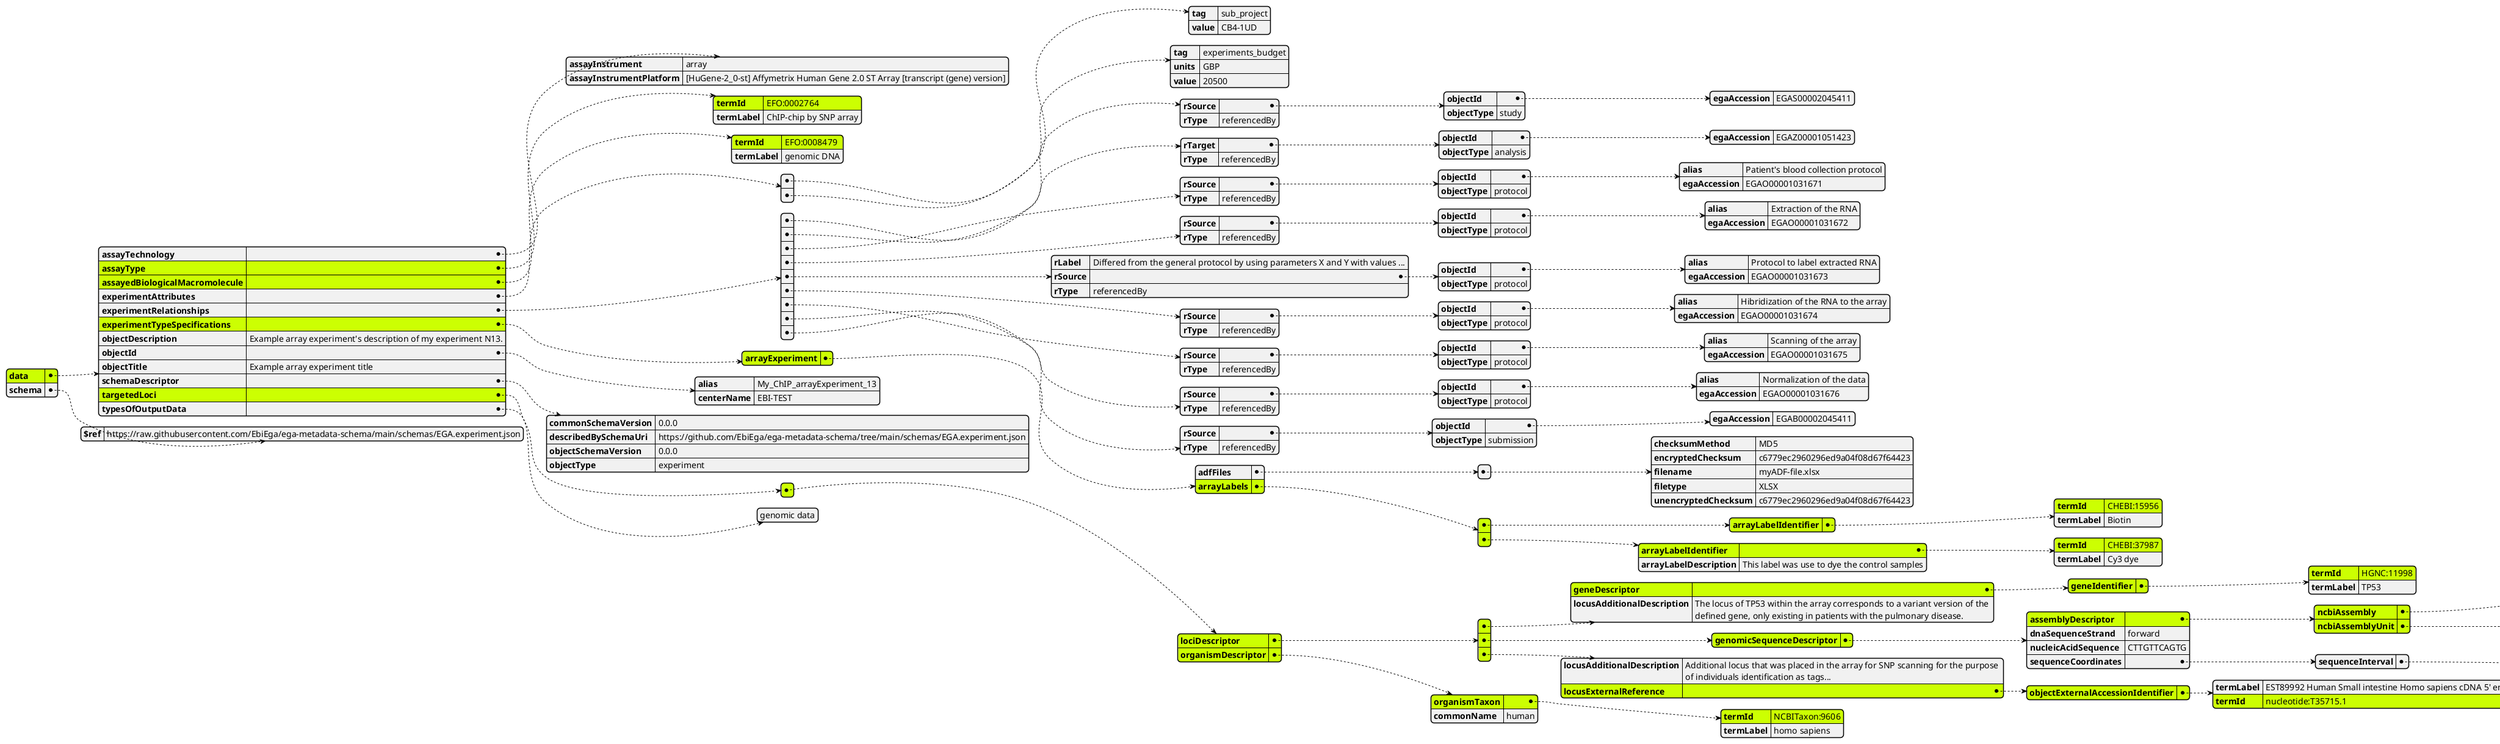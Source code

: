 @startjson
#highlight "data" / "assayType" / "termId"
#highlight "data" / "assayedBiologicalMacromolecule" / "termId"
#highlight "data" / "experimentTypeSpecifications" / "arrayExperiment" / "arrayLabels" / "0" / "arrayLabelIdentifier" / "termId"
#highlight "data" / "experimentTypeSpecifications" / "arrayExperiment" / "arrayLabels" / "1" / "arrayLabelIdentifier" / "termId"
#highlight "data" / "targetedLoci" / "0" / "lociDescriptor" / "0" / "geneDescriptor" / "geneIdentifier" / "termId"
#highlight "data" / "targetedLoci" / "0" / "lociDescriptor" / "1" / "genomicSequenceDescriptor" / "assemblyDescriptor" / "ncbiAssembly" / "termId"
#highlight "data" / "targetedLoci" / "0" / "lociDescriptor" / "1" / "genomicSequenceDescriptor" / "assemblyDescriptor" / "ncbiAssemblyUnit" / "termId"
#highlight "data" / "targetedLoci" / "0" / "lociDescriptor" / "2" / "locusExternalReference" / "objectExternalAccessionIdentifier" / "termId"
#highlight "data" / "targetedLoci" / "0" / "organismDescriptor" / "organismTaxon" / "termId"
#highlight "data"
#highlight "data" / "assayType"
#highlight "data" / "assayedBiologicalMacromolecule"
#highlight "data" / "experimentTypeSpecifications"
#highlight "data" / "experimentTypeSpecifications" / "arrayExperiment"
#highlight "data" / "experimentTypeSpecifications" / "arrayExperiment" / "arrayLabels"
#highlight "data" / "experimentTypeSpecifications" / "arrayExperiment" / "arrayLabels" / "0"
#highlight "data" / "experimentTypeSpecifications" / "arrayExperiment" / "arrayLabels" / "0" / "arrayLabelIdentifier"
#highlight "data" / "experimentTypeSpecifications" / "arrayExperiment" / "arrayLabels" / "1"
#highlight "data" / "experimentTypeSpecifications" / "arrayExperiment" / "arrayLabels" / "1" / "arrayLabelIdentifier"
#highlight "data" / "targetedLoci"
#highlight "data" / "targetedLoci" / "0"
#highlight "data" / "targetedLoci" / "0" / "lociDescriptor"
#highlight "data" / "targetedLoci" / "0" / "lociDescriptor" / "0"
#highlight "data" / "targetedLoci" / "0" / "lociDescriptor" / "0" / "geneDescriptor"
#highlight "data" / "targetedLoci" / "0" / "lociDescriptor" / "0" / "geneDescriptor" / "geneIdentifier"
#highlight "data" / "targetedLoci" / "0" / "lociDescriptor" / "1"
#highlight "data" / "targetedLoci" / "0" / "lociDescriptor" / "1" / "genomicSequenceDescriptor"
#highlight "data" / "targetedLoci" / "0" / "lociDescriptor" / "1" / "genomicSequenceDescriptor" / "assemblyDescriptor"
#highlight "data" / "targetedLoci" / "0" / "lociDescriptor" / "1" / "genomicSequenceDescriptor" / "assemblyDescriptor" / "ncbiAssembly"
#highlight "data" / "targetedLoci" / "0" / "lociDescriptor" / "1" / "genomicSequenceDescriptor" / "assemblyDescriptor" / "ncbiAssemblyUnit"
#highlight "data" / "targetedLoci" / "0" / "lociDescriptor" / "2"
#highlight "data" / "targetedLoci" / "0" / "lociDescriptor" / "2" / "locusExternalReference"
#highlight "data" / "targetedLoci" / "0" / "lociDescriptor" / "2" / "locusExternalReference" / "objectExternalAccessionIdentifier"
#highlight "data" / "targetedLoci" / "0" / "organismDescriptor"
#highlight "data" / "targetedLoci" / "0" / "organismDescriptor" / "organismTaxon"

{
    "data": {
        "assayTechnology": {
            "assayInstrument": "array",
            "assayInstrumentPlatform": "[HuGene-2_0-st] Affymetrix Human Gene 2.0 ST Array [transcript (gene) version]"
        },
        "assayType": {
            "termId": "EFO:0002764",
            "termLabel": "ChIP-chip by SNP array"
        },
        "assayedBiologicalMacromolecule": {
            "termId": "EFO:0008479",
            "termLabel": "genomic DNA"
        },
        "experimentAttributes": [
            {
                "tag": "sub_project",
                "value": "CB4-1UD"
            },
            {
                "tag": "experiments_budget",
                "units": "GBP",
                "value": 20500
            }
        ],
        "experimentRelationships": [
            {
                "rSource": {
                    "objectId": {
                        "egaAccession": "EGAS00002045411"
                    },
                    "objectType": "study"
                },
                "rType": "referencedBy"
            },
            {
                "rTarget": {
                    "objectId": {
                        "egaAccession": "EGAZ00001051423"
                    },
                    "objectType": "analysis"
                },
                "rType": "referencedBy"
            },
            {
                "rSource": {
                    "objectId": {
                        "alias": "Patient's blood collection protocol",
                        "egaAccession": "EGAO00001031671"
                    },
                    "objectType": "protocol"
                },
                "rType": "referencedBy"
            },
            {
                "rSource": {
                    "objectId": {
                        "alias": "Extraction of the RNA",
                        "egaAccession": "EGAO00001031672"
                    },
                    "objectType": "protocol"
                },
                "rType": "referencedBy"
            },
            {
                "rLabel": "Differed from the general protocol by using parameters X and Y with values ...",
                "rSource": {
                    "objectId": {
                        "alias": "Protocol to label extracted RNA",
                        "egaAccession": "EGAO00001031673"
                    },
                    "objectType": "protocol"
                },
                "rType": "referencedBy"
            },
            {
                "rSource": {
                    "objectId": {
                        "alias": "Hibridization of the RNA to the array",
                        "egaAccession": "EGAO00001031674"
                    },
                    "objectType": "protocol"
                },
                "rType": "referencedBy"
            },
            {
                "rSource": {
                    "objectId": {
                        "alias": "Scanning of the array",
                        "egaAccession": "EGAO00001031675"
                    },
                    "objectType": "protocol"
                },
                "rType": "referencedBy"
            },
            {
                "rSource": {
                    "objectId": {
                        "alias": "Normalization of the data",
                        "egaAccession": "EGAO00001031676"
                    },
                    "objectType": "protocol"
                },
                "rType": "referencedBy"
            },
            {
                "rSource": {
                    "objectId": {
                        "egaAccession": "EGAB00002045411"
                    },
                    "objectType": "submission"
                },
                "rType": "referencedBy"
            }
        ],
        "experimentTypeSpecifications": {
            "arrayExperiment": {
                "adfFiles": [
                    {
                        "checksumMethod": "MD5",
                        "encryptedChecksum": "c6779ec2960296ed9a04f08d67f64423",
                        "filename": "myADF-file.xlsx",
                        "filetype": "XLSX",
                        "unencryptedChecksum": "c6779ec2960296ed9a04f08d67f64423"
                    }
                ],
                "arrayLabels": [
                    {
                        "arrayLabelIdentifier": {
                            "termId": "CHEBI:15956",
                            "termLabel": "Biotin"
                        }
                    },
                    {
                        "arrayLabelIdentifier": {
                            "termId": "CHEBI:37987",
                            "termLabel": "Cy3 dye"
                        },
                        "arrayLabelDescription": "This label was use to dye the control samples"
                    }
                ]
            }
        },
        "objectDescription": "Example array experiment's description of my experiment N13.",
        "objectId": {
            "alias": "My_ChIP_arrayExperiment_13",
            "centerName": "EBI-TEST"
        },
        "objectTitle": "Example array experiment title",
        "schemaDescriptor": {
            "commonSchemaVersion": "0.0.0",
            "describedBySchemaUri": "https://github.com/EbiEga/ega-metadata-schema/tree/main/schemas/EGA.experiment.json",
            "objectSchemaVersion": "0.0.0",
            "objectType": "experiment"
        },
        "targetedLoci": [
            {
                "lociDescriptor": [
                    {
                        "geneDescriptor": {
                            "geneIdentifier": {
                                "termId": "HGNC:11998",
                                "termLabel": "TP53"
                            }
                        },
                        "locusAdditionalDescription": "The locus of TP53 within the array corresponds to a variant version of the \\ndefined gene, only existing in patients with the pulmonary disease."
                    },
                    {
                        "genomicSequenceDescriptor": {
                            "assemblyDescriptor": {
                                "ncbiAssembly": {
                                    "termId": "assembly:GCA_000001405.29",
                                    "termLabel": "GRCh38.p14"
                                },
                                "ncbiAssemblyUnit": {
                                    "termId": "refseq:NC_000017.11",
                                    "termLabel": "chr17"
                                }
                            },
                            "dnaSequenceStrand": "forward",
                            "nucleicAcidSequence": "CTTGTTCAGTG",
                            "sequenceCoordinates": {
                                "sequenceInterval": {
                                    "end": 7669460,
                                    "start": 7669450
                                }
                            }
                        }
                    },
                    {
                        "locusAdditionalDescription": "Additional locus that was placed in the array for SNP scanning for the purpose \\nof individuals identification as tags...",
                        "locusExternalReference": {
                            "objectExternalAccessionIdentifier": {
                                "termLabel": "EST89992 Human Small intestine Homo sapiens cDNA 5' end",
                                "termId": "nucleotide:T35715.1"
                            }
                        }
                    }
                ],
                "organismDescriptor": {
                    "organismTaxon": {
                        "termId": "NCBITaxon:9606",
                        "termLabel": "homo sapiens"
                    },
                    "commonName": "human"
                }
            }
        ],
        "typesOfOutputData": [
            "genomic data"
        ]
    },
    "schema": {
        "$ref": "https://raw.githubusercontent.com/EbiEga/ega-metadata-schema/main/schemas/EGA.experiment.json"
    }
}
@endjson